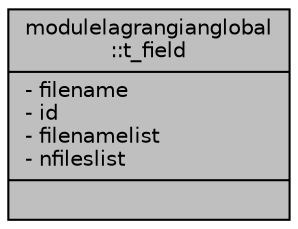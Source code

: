 digraph "modulelagrangianglobal::t_field"
{
 // LATEX_PDF_SIZE
  edge [fontname="Helvetica",fontsize="10",labelfontname="Helvetica",labelfontsize="10"];
  node [fontname="Helvetica",fontsize="10",shape=record];
  Node1 [label="{modulelagrangianglobal\l::t_field\n|- filename\l- id\l- filenamelist\l- nfileslist\l|}",height=0.2,width=0.4,color="black", fillcolor="grey75", style="filled", fontcolor="black",tooltip=" "];
}
